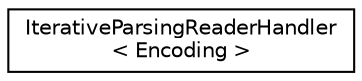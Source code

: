 digraph "Graphical Class Hierarchy"
{
  edge [fontname="Helvetica",fontsize="10",labelfontname="Helvetica",labelfontsize="10"];
  node [fontname="Helvetica",fontsize="10",shape=record];
  rankdir="LR";
  Node0 [label="IterativeParsingReaderHandler\l\< Encoding \>",height=0.2,width=0.4,color="black", fillcolor="white", style="filled",URL="$structIterativeParsingReaderHandler.html"];
}
